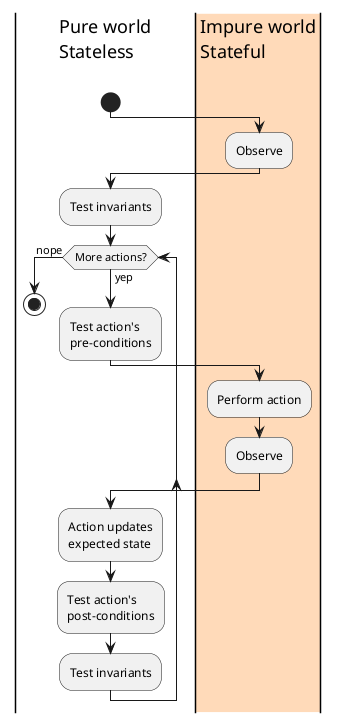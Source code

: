 @startuml

|Pure world\nStateless\n|
start

|#PeachPuff|Impure world\nStateful\n|
:Observe;

|Pure world\nStateless\n|
:Test invariants;

while (More actions?) is (yep)
  :Test action's\npre-conditions;

  |Impure world\nStateful\n|
  :Perform action;
  :Observe;

  |Pure world\nStateless\n|
  :Action updates\nexpected state;
  :Test action's\npost-conditions;
  :Test invariants;
endWhile (nope)

stop
@enduml


